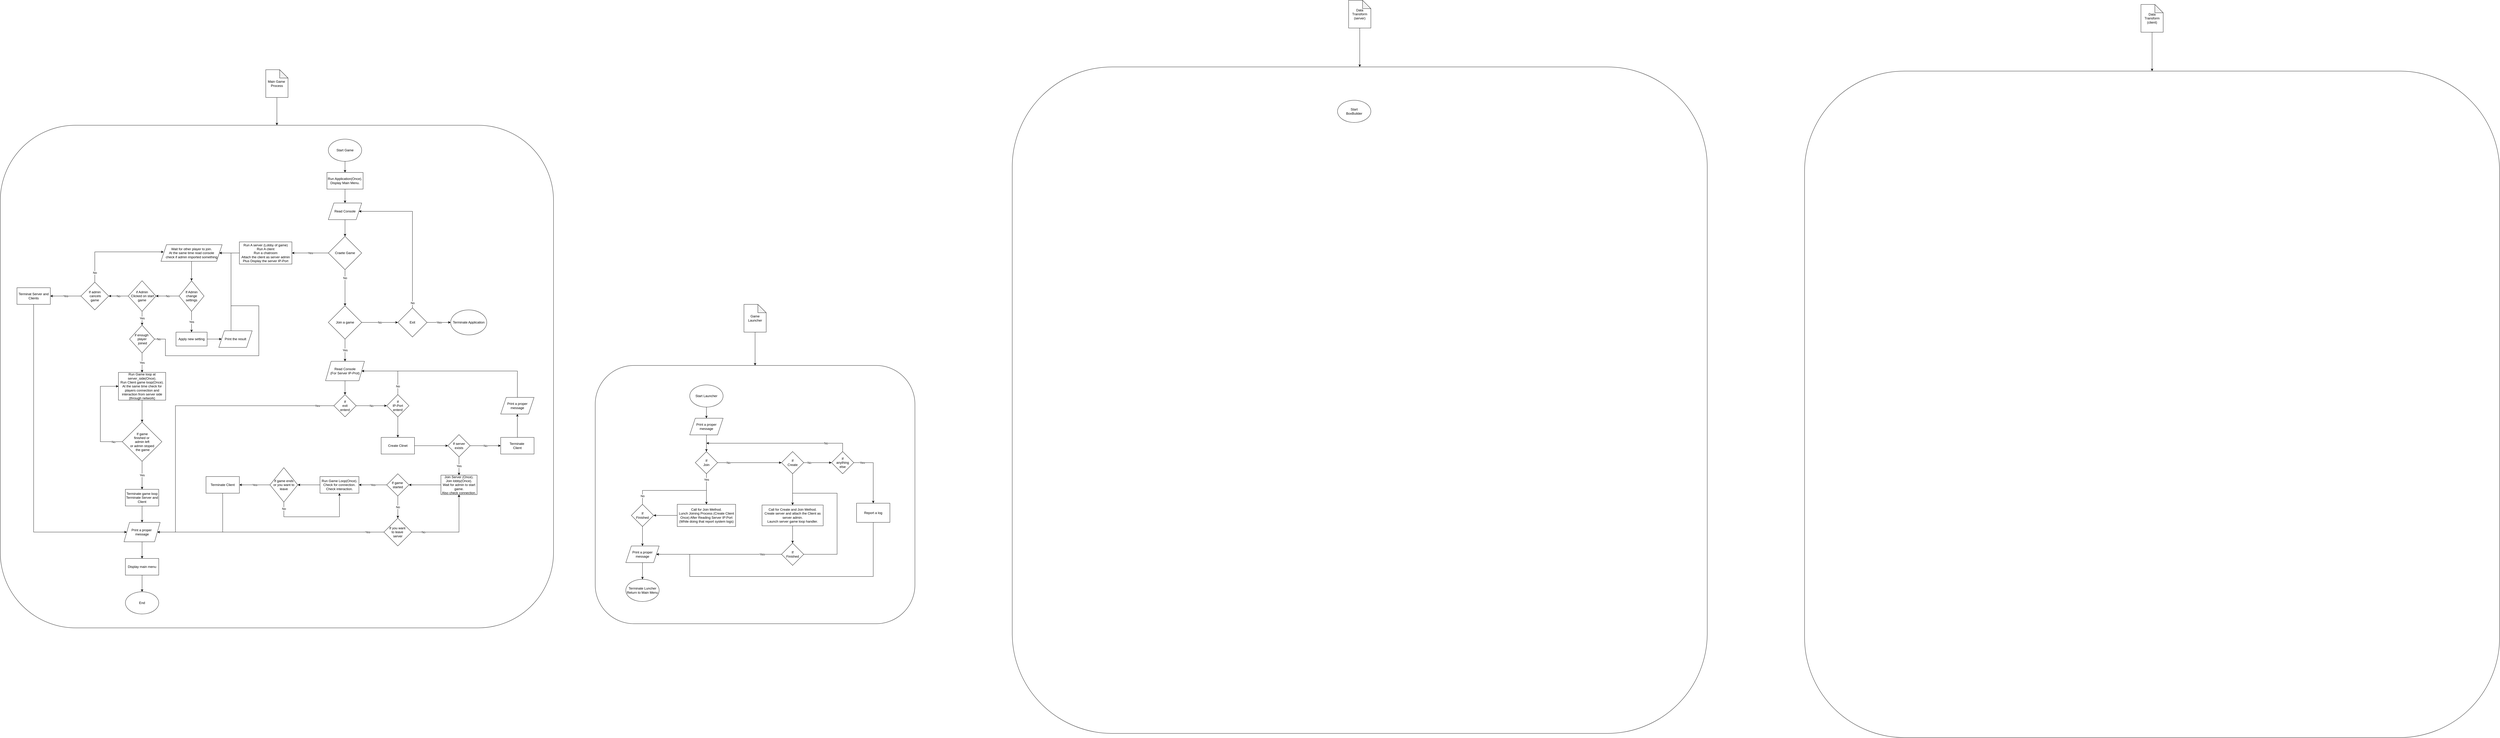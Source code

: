 <mxfile version="14.7.3" type="github">
  <diagram id="C5RBs43oDa-KdzZeNtuy" name="Page-1">
    <mxGraphModel dx="6722" dy="3590" grid="1" gridSize="10" guides="1" tooltips="1" connect="1" arrows="1" fold="1" page="1" pageScale="1" pageWidth="827" pageHeight="1169" math="0" shadow="0">
      <root>
        <mxCell id="WIyWlLk6GJQsqaUBKTNV-0" />
        <mxCell id="WIyWlLk6GJQsqaUBKTNV-1" parent="WIyWlLk6GJQsqaUBKTNV-0" />
        <mxCell id="3QWEvG2ZH5UHzj_kr6H8-0" value="" style="rounded=1;whiteSpace=wrap;html=1;fillColor=none;" vertex="1" parent="WIyWlLk6GJQsqaUBKTNV-1">
          <mxGeometry x="3440" y="390" width="2500" height="2400" as="geometry" />
        </mxCell>
        <mxCell id="3QWEvG2ZH5UHzj_kr6H8-31" value="" style="rounded=1;whiteSpace=wrap;html=1;fillColor=none;" vertex="1" parent="WIyWlLk6GJQsqaUBKTNV-1">
          <mxGeometry x="6290" y="405" width="2500" height="2400" as="geometry" />
        </mxCell>
        <mxCell id="vQLnTgw4HMzJEhymwdIN-0" value="" style="rounded=1;whiteSpace=wrap;html=1;fillColor=none;" parent="WIyWlLk6GJQsqaUBKTNV-1" vertex="1">
          <mxGeometry x="1940" y="1465" width="1150" height="930" as="geometry" />
        </mxCell>
        <mxCell id="vQLnTgw4HMzJEhymwdIN-2" value="" style="edgeStyle=orthogonalEdgeStyle;rounded=0;orthogonalLoop=1;jettySize=auto;html=1;" parent="WIyWlLk6GJQsqaUBKTNV-1" source="vQLnTgw4HMzJEhymwdIN-1" target="vQLnTgw4HMzJEhymwdIN-0" edge="1">
          <mxGeometry relative="1" as="geometry" />
        </mxCell>
        <mxCell id="vQLnTgw4HMzJEhymwdIN-1" value="Game Launcher" style="shape=note;whiteSpace=wrap;html=1;backgroundOutline=1;darkOpacity=0.05;" parent="WIyWlLk6GJQsqaUBKTNV-1" vertex="1">
          <mxGeometry x="2475" y="1245" width="80" height="100" as="geometry" />
        </mxCell>
        <mxCell id="R1UtStBijpKCtytlpwun-14" value="" style="rounded=1;whiteSpace=wrap;html=1;fillColor=none;" parent="WIyWlLk6GJQsqaUBKTNV-1" vertex="1">
          <mxGeometry x="-200" y="600" width="1990" height="1810" as="geometry" />
        </mxCell>
        <mxCell id="R1UtStBijpKCtytlpwun-15" value="" style="edgeStyle=orthogonalEdgeStyle;rounded=0;orthogonalLoop=1;jettySize=auto;html=1;" parent="WIyWlLk6GJQsqaUBKTNV-1" source="R1UtStBijpKCtytlpwun-1" target="R1UtStBijpKCtytlpwun-14" edge="1">
          <mxGeometry relative="1" as="geometry" />
        </mxCell>
        <mxCell id="R1UtStBijpKCtytlpwun-1" value="Main Game&amp;nbsp;&lt;br&gt;Process" style="shape=note;whiteSpace=wrap;html=1;backgroundOutline=1;darkOpacity=0.05;" parent="WIyWlLk6GJQsqaUBKTNV-1" vertex="1">
          <mxGeometry x="755" y="400" width="80" height="100" as="geometry" />
        </mxCell>
        <mxCell id="R1UtStBijpKCtytlpwun-4" value="" style="edgeStyle=orthogonalEdgeStyle;rounded=0;orthogonalLoop=1;jettySize=auto;html=1;" parent="WIyWlLk6GJQsqaUBKTNV-1" source="R1UtStBijpKCtytlpwun-2" target="R1UtStBijpKCtytlpwun-3" edge="1">
          <mxGeometry relative="1" as="geometry" />
        </mxCell>
        <mxCell id="R1UtStBijpKCtytlpwun-2" value="Start Game" style="ellipse;whiteSpace=wrap;html=1;" parent="WIyWlLk6GJQsqaUBKTNV-1" vertex="1">
          <mxGeometry x="980" y="650" width="120" height="80" as="geometry" />
        </mxCell>
        <mxCell id="R1UtStBijpKCtytlpwun-6" value="" style="edgeStyle=orthogonalEdgeStyle;rounded=0;orthogonalLoop=1;jettySize=auto;html=1;" parent="WIyWlLk6GJQsqaUBKTNV-1" source="R1UtStBijpKCtytlpwun-3" target="R1UtStBijpKCtytlpwun-5" edge="1">
          <mxGeometry relative="1" as="geometry" />
        </mxCell>
        <mxCell id="R1UtStBijpKCtytlpwun-3" value="Run Application(Once).&lt;br&gt;Display Main Menu." style="rounded=0;whiteSpace=wrap;html=1;" parent="WIyWlLk6GJQsqaUBKTNV-1" vertex="1">
          <mxGeometry x="975" y="770" width="130" height="60" as="geometry" />
        </mxCell>
        <mxCell id="R1UtStBijpKCtytlpwun-9" value="" style="edgeStyle=orthogonalEdgeStyle;rounded=0;orthogonalLoop=1;jettySize=auto;html=1;" parent="WIyWlLk6GJQsqaUBKTNV-1" source="R1UtStBijpKCtytlpwun-5" target="R1UtStBijpKCtytlpwun-8" edge="1">
          <mxGeometry relative="1" as="geometry" />
        </mxCell>
        <mxCell id="R1UtStBijpKCtytlpwun-5" value="Read Console" style="shape=parallelogram;perimeter=parallelogramPerimeter;whiteSpace=wrap;html=1;fixedSize=1;" parent="WIyWlLk6GJQsqaUBKTNV-1" vertex="1">
          <mxGeometry x="980" y="880" width="120" height="60" as="geometry" />
        </mxCell>
        <mxCell id="R1UtStBijpKCtytlpwun-11" value="Yes" style="edgeStyle=orthogonalEdgeStyle;rounded=0;orthogonalLoop=1;jettySize=auto;html=1;" parent="WIyWlLk6GJQsqaUBKTNV-1" source="R1UtStBijpKCtytlpwun-8" target="R1UtStBijpKCtytlpwun-18" edge="1">
          <mxGeometry relative="1" as="geometry">
            <mxPoint x="860" y="1060" as="targetPoint" />
          </mxGeometry>
        </mxCell>
        <mxCell id="R1UtStBijpKCtytlpwun-13" value="No" style="edgeStyle=orthogonalEdgeStyle;rounded=0;orthogonalLoop=1;jettySize=auto;html=1;" parent="WIyWlLk6GJQsqaUBKTNV-1" source="R1UtStBijpKCtytlpwun-8" target="R1UtStBijpKCtytlpwun-12" edge="1">
          <mxGeometry x="-0.538" relative="1" as="geometry">
            <mxPoint as="offset" />
          </mxGeometry>
        </mxCell>
        <mxCell id="R1UtStBijpKCtytlpwun-8" value="Craete Game" style="rhombus;whiteSpace=wrap;html=1;" parent="WIyWlLk6GJQsqaUBKTNV-1" vertex="1">
          <mxGeometry x="980" y="1000" width="120" height="120" as="geometry" />
        </mxCell>
        <mxCell id="R1UtStBijpKCtytlpwun-66" value="No" style="edgeStyle=orthogonalEdgeStyle;rounded=0;orthogonalLoop=1;jettySize=auto;html=1;entryX=0;entryY=0.5;entryDx=0;entryDy=0;" parent="WIyWlLk6GJQsqaUBKTNV-1" source="R1UtStBijpKCtytlpwun-12" target="R1UtStBijpKCtytlpwun-60" edge="1">
          <mxGeometry relative="1" as="geometry">
            <mxPoint x="1200" y="1310" as="targetPoint" />
          </mxGeometry>
        </mxCell>
        <mxCell id="R1UtStBijpKCtytlpwun-69" value="Yes" style="edgeStyle=orthogonalEdgeStyle;rounded=0;orthogonalLoop=1;jettySize=auto;html=1;" parent="WIyWlLk6GJQsqaUBKTNV-1" source="R1UtStBijpKCtytlpwun-12" target="R1UtStBijpKCtytlpwun-68" edge="1">
          <mxGeometry relative="1" as="geometry" />
        </mxCell>
        <mxCell id="R1UtStBijpKCtytlpwun-12" value="Join a game" style="rhombus;whiteSpace=wrap;html=1;" parent="WIyWlLk6GJQsqaUBKTNV-1" vertex="1">
          <mxGeometry x="980" y="1250" width="120" height="120" as="geometry" />
        </mxCell>
        <mxCell id="R1UtStBijpKCtytlpwun-21" value="" style="edgeStyle=orthogonalEdgeStyle;rounded=0;orthogonalLoop=1;jettySize=auto;html=1;" parent="WIyWlLk6GJQsqaUBKTNV-1" source="R1UtStBijpKCtytlpwun-18" target="R1UtStBijpKCtytlpwun-20" edge="1">
          <mxGeometry relative="1" as="geometry" />
        </mxCell>
        <mxCell id="R1UtStBijpKCtytlpwun-18" value="&lt;span&gt;Run A server (Lobby&amp;nbsp;of game)&lt;/span&gt;&lt;br&gt;&lt;span&gt;Run A client&lt;br&gt;&lt;/span&gt;Run a chatroom&lt;br&gt;&lt;span&gt;Attach the client as server admin&lt;br&gt;Plus Display the server IP-Port&lt;br&gt;&lt;/span&gt;" style="rounded=0;whiteSpace=wrap;html=1;fillColor=#ffffff;" parent="WIyWlLk6GJQsqaUBKTNV-1" vertex="1">
          <mxGeometry x="660" y="1020" width="189" height="80" as="geometry" />
        </mxCell>
        <mxCell id="R1UtStBijpKCtytlpwun-24" value="" style="edgeStyle=orthogonalEdgeStyle;rounded=0;orthogonalLoop=1;jettySize=auto;html=1;" parent="WIyWlLk6GJQsqaUBKTNV-1" source="R1UtStBijpKCtytlpwun-20" target="R1UtStBijpKCtytlpwun-22" edge="1">
          <mxGeometry relative="1" as="geometry" />
        </mxCell>
        <mxCell id="R1UtStBijpKCtytlpwun-20" value="Wait for other player to join.&lt;br&gt;At the same time read console &lt;br&gt;check if admin imported something" style="shape=parallelogram;perimeter=parallelogramPerimeter;whiteSpace=wrap;html=1;fixedSize=1;fillColor=#ffffff;" parent="WIyWlLk6GJQsqaUBKTNV-1" vertex="1">
          <mxGeometry x="378" y="1030" width="220" height="60" as="geometry" />
        </mxCell>
        <mxCell id="R1UtStBijpKCtytlpwun-26" value="No" style="edgeStyle=orthogonalEdgeStyle;rounded=0;orthogonalLoop=1;jettySize=auto;html=1;" parent="WIyWlLk6GJQsqaUBKTNV-1" source="R1UtStBijpKCtytlpwun-22" target="R1UtStBijpKCtytlpwun-25" edge="1">
          <mxGeometry relative="1" as="geometry" />
        </mxCell>
        <mxCell id="R1UtStBijpKCtytlpwun-35" value="Yes" style="edgeStyle=orthogonalEdgeStyle;rounded=0;orthogonalLoop=1;jettySize=auto;html=1;" parent="WIyWlLk6GJQsqaUBKTNV-1" source="R1UtStBijpKCtytlpwun-22" target="R1UtStBijpKCtytlpwun-30" edge="1">
          <mxGeometry relative="1" as="geometry" />
        </mxCell>
        <mxCell id="R1UtStBijpKCtytlpwun-22" value="If Admin &lt;br&gt;change &lt;br&gt;settings" style="rhombus;whiteSpace=wrap;html=1;fillColor=#ffffff;" parent="WIyWlLk6GJQsqaUBKTNV-1" vertex="1">
          <mxGeometry x="443" y="1160" width="90" height="110" as="geometry" />
        </mxCell>
        <mxCell id="R1UtStBijpKCtytlpwun-28" value="Yes" style="edgeStyle=orthogonalEdgeStyle;rounded=0;orthogonalLoop=1;jettySize=auto;html=1;" parent="WIyWlLk6GJQsqaUBKTNV-1" source="R1UtStBijpKCtytlpwun-25" target="R1UtStBijpKCtytlpwun-27" edge="1">
          <mxGeometry relative="1" as="geometry" />
        </mxCell>
        <mxCell id="R1UtStBijpKCtytlpwun-38" value="No" style="edgeStyle=orthogonalEdgeStyle;rounded=0;orthogonalLoop=1;jettySize=auto;html=1;" parent="WIyWlLk6GJQsqaUBKTNV-1" source="R1UtStBijpKCtytlpwun-25" target="R1UtStBijpKCtytlpwun-29" edge="1">
          <mxGeometry relative="1" as="geometry" />
        </mxCell>
        <mxCell id="R1UtStBijpKCtytlpwun-25" value="if Admin&lt;br&gt;&amp;nbsp;Clicked on start game" style="rhombus;whiteSpace=wrap;html=1;fillColor=#ffffff;" parent="WIyWlLk6GJQsqaUBKTNV-1" vertex="1">
          <mxGeometry x="260" y="1160" width="100" height="110" as="geometry" />
        </mxCell>
        <mxCell id="R1UtStBijpKCtytlpwun-40" value="Yes" style="edgeStyle=orthogonalEdgeStyle;rounded=0;orthogonalLoop=1;jettySize=auto;html=1;" parent="WIyWlLk6GJQsqaUBKTNV-1" source="R1UtStBijpKCtytlpwun-27" target="R1UtStBijpKCtytlpwun-39" edge="1">
          <mxGeometry relative="1" as="geometry" />
        </mxCell>
        <mxCell id="R1UtStBijpKCtytlpwun-130" value="No" style="edgeStyle=orthogonalEdgeStyle;rounded=0;orthogonalLoop=1;jettySize=auto;html=1;entryX=1;entryY=0.5;entryDx=0;entryDy=0;" parent="WIyWlLk6GJQsqaUBKTNV-1" source="R1UtStBijpKCtytlpwun-27" target="R1UtStBijpKCtytlpwun-20" edge="1">
          <mxGeometry x="-0.968" relative="1" as="geometry">
            <mxPoint x="570" y="1060" as="targetPoint" />
            <Array as="points">
              <mxPoint x="394" y="1370" />
              <mxPoint x="394" y="1430" />
              <mxPoint x="730" y="1430" />
              <mxPoint x="730" y="1250" />
              <mxPoint x="630" y="1250" />
              <mxPoint x="630" y="1060" />
            </Array>
            <mxPoint as="offset" />
          </mxGeometry>
        </mxCell>
        <mxCell id="R1UtStBijpKCtytlpwun-27" value="if enough&amp;nbsp;&lt;br&gt;player&lt;br&gt;&amp;nbsp;joined" style="rhombus;whiteSpace=wrap;html=1;fillColor=#ffffff;" parent="WIyWlLk6GJQsqaUBKTNV-1" vertex="1">
          <mxGeometry x="265" y="1320" width="90" height="100" as="geometry" />
        </mxCell>
        <mxCell id="R1UtStBijpKCtytlpwun-53" value="No" style="edgeStyle=orthogonalEdgeStyle;rounded=0;orthogonalLoop=1;jettySize=auto;html=1;entryX=0.043;entryY=0.437;entryDx=0;entryDy=0;entryPerimeter=0;" parent="WIyWlLk6GJQsqaUBKTNV-1" source="R1UtStBijpKCtytlpwun-29" target="R1UtStBijpKCtytlpwun-20" edge="1">
          <mxGeometry x="-0.81" relative="1" as="geometry">
            <mxPoint x="140.0" y="1065" as="targetPoint" />
            <Array as="points">
              <mxPoint x="140" y="1056" />
              <mxPoint x="370" y="1056" />
            </Array>
            <mxPoint as="offset" />
          </mxGeometry>
        </mxCell>
        <mxCell id="R1UtStBijpKCtytlpwun-55" value="Yes" style="edgeStyle=orthogonalEdgeStyle;rounded=0;orthogonalLoop=1;jettySize=auto;html=1;" parent="WIyWlLk6GJQsqaUBKTNV-1" source="R1UtStBijpKCtytlpwun-29" target="R1UtStBijpKCtytlpwun-54" edge="1">
          <mxGeometry relative="1" as="geometry" />
        </mxCell>
        <mxCell id="R1UtStBijpKCtytlpwun-29" value="If admin&lt;br&gt;&amp;nbsp;cancels&lt;br&gt;game" style="rhombus;whiteSpace=wrap;html=1;fillColor=#ffffff;" parent="WIyWlLk6GJQsqaUBKTNV-1" vertex="1">
          <mxGeometry x="90" y="1165" width="100" height="100" as="geometry" />
        </mxCell>
        <mxCell id="R1UtStBijpKCtytlpwun-32" value="" style="edgeStyle=orthogonalEdgeStyle;rounded=0;orthogonalLoop=1;jettySize=auto;html=1;" parent="WIyWlLk6GJQsqaUBKTNV-1" source="R1UtStBijpKCtytlpwun-30" target="R1UtStBijpKCtytlpwun-31" edge="1">
          <mxGeometry relative="1" as="geometry" />
        </mxCell>
        <mxCell id="R1UtStBijpKCtytlpwun-30" value="Apply new setting" style="rounded=0;whiteSpace=wrap;html=1;fillColor=#ffffff;" parent="WIyWlLk6GJQsqaUBKTNV-1" vertex="1">
          <mxGeometry x="432" y="1345" width="112" height="50" as="geometry" />
        </mxCell>
        <mxCell id="R1UtStBijpKCtytlpwun-34" value="" style="edgeStyle=orthogonalEdgeStyle;rounded=0;orthogonalLoop=1;jettySize=auto;html=1;entryX=1;entryY=0.5;entryDx=0;entryDy=0;" parent="WIyWlLk6GJQsqaUBKTNV-1" source="R1UtStBijpKCtytlpwun-31" target="R1UtStBijpKCtytlpwun-20" edge="1">
          <mxGeometry relative="1" as="geometry">
            <mxPoint x="620" y="1060" as="targetPoint" />
            <Array as="points">
              <mxPoint x="630" y="1060" />
            </Array>
          </mxGeometry>
        </mxCell>
        <mxCell id="R1UtStBijpKCtytlpwun-31" value="Print the result" style="shape=parallelogram;perimeter=parallelogramPerimeter;whiteSpace=wrap;html=1;fixedSize=1;fillColor=#ffffff;" parent="WIyWlLk6GJQsqaUBKTNV-1" vertex="1">
          <mxGeometry x="586" y="1340" width="120" height="60" as="geometry" />
        </mxCell>
        <mxCell id="R1UtStBijpKCtytlpwun-42" value="" style="edgeStyle=orthogonalEdgeStyle;rounded=0;orthogonalLoop=1;jettySize=auto;html=1;" parent="WIyWlLk6GJQsqaUBKTNV-1" source="R1UtStBijpKCtytlpwun-39" target="R1UtStBijpKCtytlpwun-41" edge="1">
          <mxGeometry relative="1" as="geometry" />
        </mxCell>
        <mxCell id="R1UtStBijpKCtytlpwun-39" value="Run Game loop at server_side(Once).&lt;br&gt;Run Client game loop(Once).&lt;br&gt;At the same time check for players connection and interaction from server side (through network)" style="rounded=0;whiteSpace=wrap;html=1;fillColor=#ffffff;" parent="WIyWlLk6GJQsqaUBKTNV-1" vertex="1">
          <mxGeometry x="225" y="1490" width="170" height="100" as="geometry" />
        </mxCell>
        <mxCell id="R1UtStBijpKCtytlpwun-44" value="No" style="edgeStyle=orthogonalEdgeStyle;rounded=0;orthogonalLoop=1;jettySize=auto;html=1;entryX=0;entryY=0.5;entryDx=0;entryDy=0;" parent="WIyWlLk6GJQsqaUBKTNV-1" source="R1UtStBijpKCtytlpwun-41" target="R1UtStBijpKCtytlpwun-39" edge="1">
          <mxGeometry x="-0.816" relative="1" as="geometry">
            <mxPoint x="130" y="1565" as="targetPoint" />
            <Array as="points">
              <mxPoint x="160" y="1739" />
              <mxPoint x="160" y="1540" />
            </Array>
            <mxPoint as="offset" />
          </mxGeometry>
        </mxCell>
        <mxCell id="R1UtStBijpKCtytlpwun-46" value="Yes" style="edgeStyle=orthogonalEdgeStyle;rounded=0;orthogonalLoop=1;jettySize=auto;html=1;" parent="WIyWlLk6GJQsqaUBKTNV-1" source="R1UtStBijpKCtytlpwun-41" target="R1UtStBijpKCtytlpwun-45" edge="1">
          <mxGeometry relative="1" as="geometry" />
        </mxCell>
        <mxCell id="R1UtStBijpKCtytlpwun-41" value="If game &lt;br&gt;finished or&amp;nbsp;&lt;br&gt;admin left &lt;br&gt;or admin stoped&lt;br&gt;&amp;nbsp;the game" style="rhombus;whiteSpace=wrap;html=1;fillColor=#ffffff;" parent="WIyWlLk6GJQsqaUBKTNV-1" vertex="1">
          <mxGeometry x="238.75" y="1669" width="142.5" height="141" as="geometry" />
        </mxCell>
        <mxCell id="R1UtStBijpKCtytlpwun-119" value="" style="edgeStyle=orthogonalEdgeStyle;rounded=0;orthogonalLoop=1;jettySize=auto;html=1;" parent="WIyWlLk6GJQsqaUBKTNV-1" source="R1UtStBijpKCtytlpwun-45" target="R1UtStBijpKCtytlpwun-112" edge="1">
          <mxGeometry relative="1" as="geometry" />
        </mxCell>
        <mxCell id="R1UtStBijpKCtytlpwun-45" value="Terminate game loop&lt;br&gt;Terminate Server and Client" style="rounded=0;whiteSpace=wrap;html=1;fillColor=#ffffff;" parent="WIyWlLk6GJQsqaUBKTNV-1" vertex="1">
          <mxGeometry x="250" y="1911" width="120" height="60" as="geometry" />
        </mxCell>
        <mxCell id="R1UtStBijpKCtytlpwun-50" value="End" style="ellipse;whiteSpace=wrap;html=1;fillColor=#ffffff;" parent="WIyWlLk6GJQsqaUBKTNV-1" vertex="1">
          <mxGeometry x="250" y="2280" width="120" height="80" as="geometry" />
        </mxCell>
        <mxCell id="R1UtStBijpKCtytlpwun-117" value="" style="edgeStyle=orthogonalEdgeStyle;rounded=0;orthogonalLoop=1;jettySize=auto;html=1;entryX=0;entryY=0.5;entryDx=0;entryDy=0;" parent="WIyWlLk6GJQsqaUBKTNV-1" source="R1UtStBijpKCtytlpwun-54" target="R1UtStBijpKCtytlpwun-112" edge="1">
          <mxGeometry relative="1" as="geometry">
            <mxPoint x="-80" y="1320" as="targetPoint" />
            <Array as="points">
              <mxPoint x="-80" y="2065" />
            </Array>
          </mxGeometry>
        </mxCell>
        <mxCell id="R1UtStBijpKCtytlpwun-54" value="Terminat Server and Clients" style="rounded=0;whiteSpace=wrap;html=1;fillColor=#ffffff;" parent="WIyWlLk6GJQsqaUBKTNV-1" vertex="1">
          <mxGeometry x="-140" y="1185" width="120" height="60" as="geometry" />
        </mxCell>
        <mxCell id="R1UtStBijpKCtytlpwun-62" value="Yes" style="edgeStyle=orthogonalEdgeStyle;rounded=0;orthogonalLoop=1;jettySize=auto;html=1;" parent="WIyWlLk6GJQsqaUBKTNV-1" source="R1UtStBijpKCtytlpwun-60" target="R1UtStBijpKCtytlpwun-61" edge="1">
          <mxGeometry relative="1" as="geometry" />
        </mxCell>
        <mxCell id="R1UtStBijpKCtytlpwun-64" value="No" style="edgeStyle=orthogonalEdgeStyle;rounded=0;orthogonalLoop=1;jettySize=auto;html=1;entryX=1;entryY=0.5;entryDx=0;entryDy=0;" parent="WIyWlLk6GJQsqaUBKTNV-1" source="R1UtStBijpKCtytlpwun-60" target="R1UtStBijpKCtytlpwun-5" edge="1">
          <mxGeometry x="-0.935" relative="1" as="geometry">
            <mxPoint x="1210.059" y="930" as="targetPoint" />
            <Array as="points">
              <mxPoint x="1282" y="910" />
            </Array>
            <mxPoint as="offset" />
          </mxGeometry>
        </mxCell>
        <mxCell id="R1UtStBijpKCtytlpwun-60" value="Exit" style="rhombus;whiteSpace=wrap;html=1;fillColor=#ffffff;" parent="WIyWlLk6GJQsqaUBKTNV-1" vertex="1">
          <mxGeometry x="1230" y="1257.5" width="105" height="105" as="geometry" />
        </mxCell>
        <mxCell id="R1UtStBijpKCtytlpwun-61" value="Terminate Application" style="ellipse;whiteSpace=wrap;html=1;fillColor=#ffffff;" parent="WIyWlLk6GJQsqaUBKTNV-1" vertex="1">
          <mxGeometry x="1420" y="1265" width="130" height="90" as="geometry" />
        </mxCell>
        <mxCell id="R1UtStBijpKCtytlpwun-79" value="" style="edgeStyle=orthogonalEdgeStyle;rounded=0;orthogonalLoop=1;jettySize=auto;html=1;" parent="WIyWlLk6GJQsqaUBKTNV-1" source="R1UtStBijpKCtytlpwun-68" target="R1UtStBijpKCtytlpwun-78" edge="1">
          <mxGeometry relative="1" as="geometry" />
        </mxCell>
        <mxCell id="R1UtStBijpKCtytlpwun-68" value="Read Console&lt;br&gt;(For Server IP-Prot)" style="shape=parallelogram;perimeter=parallelogramPerimeter;whiteSpace=wrap;html=1;fixedSize=1;fillColor=#ffffff;" parent="WIyWlLk6GJQsqaUBKTNV-1" vertex="1">
          <mxGeometry x="970" y="1450" width="140" height="70" as="geometry" />
        </mxCell>
        <mxCell id="R1UtStBijpKCtytlpwun-75" value="" style="edgeStyle=orthogonalEdgeStyle;rounded=0;orthogonalLoop=1;jettySize=auto;html=1;entryX=0;entryY=0.5;entryDx=0;entryDy=0;" parent="WIyWlLk6GJQsqaUBKTNV-1" source="R1UtStBijpKCtytlpwun-71" target="R1UtStBijpKCtytlpwun-73" edge="1">
          <mxGeometry relative="1" as="geometry">
            <mxPoint x="1200" y="1610" as="targetPoint" />
          </mxGeometry>
        </mxCell>
        <mxCell id="R1UtStBijpKCtytlpwun-71" value="Create Clinet" style="rounded=0;whiteSpace=wrap;html=1;fillColor=#ffffff;" parent="WIyWlLk6GJQsqaUBKTNV-1" vertex="1">
          <mxGeometry x="1170" y="1724" width="120" height="60" as="geometry" />
        </mxCell>
        <mxCell id="R1UtStBijpKCtytlpwun-77" value="No" style="edgeStyle=orthogonalEdgeStyle;rounded=0;orthogonalLoop=1;jettySize=auto;html=1;" parent="WIyWlLk6GJQsqaUBKTNV-1" source="R1UtStBijpKCtytlpwun-73" target="R1UtStBijpKCtytlpwun-87" edge="1">
          <mxGeometry relative="1" as="geometry" />
        </mxCell>
        <mxCell id="R1UtStBijpKCtytlpwun-93" value="Yes" style="edgeStyle=orthogonalEdgeStyle;rounded=0;orthogonalLoop=1;jettySize=auto;html=1;" parent="WIyWlLk6GJQsqaUBKTNV-1" source="R1UtStBijpKCtytlpwun-73" target="R1UtStBijpKCtytlpwun-92" edge="1">
          <mxGeometry relative="1" as="geometry" />
        </mxCell>
        <mxCell id="R1UtStBijpKCtytlpwun-73" value="If server&lt;br&gt;exists" style="rhombus;whiteSpace=wrap;html=1;fillColor=#ffffff;" parent="WIyWlLk6GJQsqaUBKTNV-1" vertex="1">
          <mxGeometry x="1410" y="1714" width="80" height="80" as="geometry" />
        </mxCell>
        <mxCell id="R1UtStBijpKCtytlpwun-91" value="" style="edgeStyle=orthogonalEdgeStyle;rounded=0;orthogonalLoop=1;jettySize=auto;html=1;entryX=1;entryY=0.5;entryDx=0;entryDy=0;" parent="WIyWlLk6GJQsqaUBKTNV-1" source="R1UtStBijpKCtytlpwun-76" target="R1UtStBijpKCtytlpwun-68" edge="1">
          <mxGeometry relative="1" as="geometry">
            <mxPoint x="1360" y="1500" as="targetPoint" />
            <Array as="points">
              <mxPoint x="1660" y="1485" />
            </Array>
          </mxGeometry>
        </mxCell>
        <mxCell id="R1UtStBijpKCtytlpwun-76" value="Print a proper&lt;br&gt;message" style="shape=parallelogram;perimeter=parallelogramPerimeter;whiteSpace=wrap;html=1;fixedSize=1;fillColor=#ffffff;" parent="WIyWlLk6GJQsqaUBKTNV-1" vertex="1">
          <mxGeometry x="1600" y="1580" width="120" height="60" as="geometry" />
        </mxCell>
        <mxCell id="R1UtStBijpKCtytlpwun-83" value="No" style="edgeStyle=orthogonalEdgeStyle;rounded=0;orthogonalLoop=1;jettySize=auto;html=1;" parent="WIyWlLk6GJQsqaUBKTNV-1" source="R1UtStBijpKCtytlpwun-78" target="R1UtStBijpKCtytlpwun-82" edge="1">
          <mxGeometry relative="1" as="geometry" />
        </mxCell>
        <mxCell id="R1UtStBijpKCtytlpwun-133" value="Yes" style="edgeStyle=orthogonalEdgeStyle;rounded=0;orthogonalLoop=1;jettySize=auto;html=1;entryX=1;entryY=0.5;entryDx=0;entryDy=0;" parent="WIyWlLk6GJQsqaUBKTNV-1" source="R1UtStBijpKCtytlpwun-78" target="R1UtStBijpKCtytlpwun-112" edge="1">
          <mxGeometry x="-0.89" relative="1" as="geometry">
            <mxPoint x="472" y="1911" as="targetPoint" />
            <Array as="points">
              <mxPoint x="430" y="1610" />
              <mxPoint x="430" y="2065" />
            </Array>
            <mxPoint as="offset" />
          </mxGeometry>
        </mxCell>
        <mxCell id="R1UtStBijpKCtytlpwun-78" value="If&lt;br&gt;exit&lt;br&gt;enterd" style="rhombus;whiteSpace=wrap;html=1;fillColor=#ffffff;" parent="WIyWlLk6GJQsqaUBKTNV-1" vertex="1">
          <mxGeometry x="1000" y="1570" width="80" height="80" as="geometry" />
        </mxCell>
        <mxCell id="R1UtStBijpKCtytlpwun-85" value="No" style="edgeStyle=orthogonalEdgeStyle;rounded=0;orthogonalLoop=1;jettySize=auto;html=1;entryX=1;entryY=0.5;entryDx=0;entryDy=0;" parent="WIyWlLk6GJQsqaUBKTNV-1" source="R1UtStBijpKCtytlpwun-82" target="R1UtStBijpKCtytlpwun-68" edge="1">
          <mxGeometry x="-0.721" relative="1" as="geometry">
            <mxPoint x="1230" y="1480" as="targetPoint" />
            <Array as="points">
              <mxPoint x="1230" y="1485" />
            </Array>
            <mxPoint as="offset" />
          </mxGeometry>
        </mxCell>
        <mxCell id="R1UtStBijpKCtytlpwun-86" value="" style="edgeStyle=orthogonalEdgeStyle;rounded=0;orthogonalLoop=1;jettySize=auto;html=1;" parent="WIyWlLk6GJQsqaUBKTNV-1" source="R1UtStBijpKCtytlpwun-82" target="R1UtStBijpKCtytlpwun-71" edge="1">
          <mxGeometry relative="1" as="geometry" />
        </mxCell>
        <mxCell id="R1UtStBijpKCtytlpwun-82" value="If&lt;br&gt;IP-Port&lt;br&gt;enterd" style="rhombus;whiteSpace=wrap;html=1;fillColor=#ffffff;" parent="WIyWlLk6GJQsqaUBKTNV-1" vertex="1">
          <mxGeometry x="1190" y="1570" width="80" height="80" as="geometry" />
        </mxCell>
        <mxCell id="R1UtStBijpKCtytlpwun-89" value="" style="edgeStyle=orthogonalEdgeStyle;rounded=0;orthogonalLoop=1;jettySize=auto;html=1;" parent="WIyWlLk6GJQsqaUBKTNV-1" source="R1UtStBijpKCtytlpwun-87" target="R1UtStBijpKCtytlpwun-76" edge="1">
          <mxGeometry relative="1" as="geometry" />
        </mxCell>
        <mxCell id="R1UtStBijpKCtytlpwun-87" value="Terminate&amp;nbsp;&lt;br&gt;Client" style="rounded=0;whiteSpace=wrap;html=1;fillColor=#ffffff;" parent="WIyWlLk6GJQsqaUBKTNV-1" vertex="1">
          <mxGeometry x="1600" y="1724" width="120" height="60" as="geometry" />
        </mxCell>
        <mxCell id="R1UtStBijpKCtytlpwun-96" value="" style="edgeStyle=orthogonalEdgeStyle;rounded=0;orthogonalLoop=1;jettySize=auto;html=1;" parent="WIyWlLk6GJQsqaUBKTNV-1" source="R1UtStBijpKCtytlpwun-92" target="R1UtStBijpKCtytlpwun-95" edge="1">
          <mxGeometry relative="1" as="geometry" />
        </mxCell>
        <mxCell id="R1UtStBijpKCtytlpwun-92" value="Join Server (Once).&lt;br&gt;Join lobby(Once).&lt;br&gt;Wait for admin to start game.&lt;br&gt;Also check connection." style="rounded=0;whiteSpace=wrap;html=1;fillColor=#ffffff;" parent="WIyWlLk6GJQsqaUBKTNV-1" vertex="1">
          <mxGeometry x="1385" y="1860" width="130" height="70" as="geometry" />
        </mxCell>
        <mxCell id="R1UtStBijpKCtytlpwun-109" value="" style="edgeStyle=orthogonalEdgeStyle;rounded=0;orthogonalLoop=1;jettySize=auto;html=1;" parent="WIyWlLk6GJQsqaUBKTNV-1" source="R1UtStBijpKCtytlpwun-94" target="R1UtStBijpKCtytlpwun-108" edge="1">
          <mxGeometry relative="1" as="geometry" />
        </mxCell>
        <mxCell id="R1UtStBijpKCtytlpwun-94" value="Run Game Loop(Once).&lt;br&gt;Check for connection.&lt;br&gt;Check interaction." style="rounded=0;whiteSpace=wrap;html=1;fillColor=#ffffff;" parent="WIyWlLk6GJQsqaUBKTNV-1" vertex="1">
          <mxGeometry x="950" y="1865" width="140" height="60" as="geometry" />
        </mxCell>
        <mxCell id="R1UtStBijpKCtytlpwun-97" value="Yes" style="edgeStyle=orthogonalEdgeStyle;rounded=0;orthogonalLoop=1;jettySize=auto;html=1;" parent="WIyWlLk6GJQsqaUBKTNV-1" source="R1UtStBijpKCtytlpwun-95" target="R1UtStBijpKCtytlpwun-94" edge="1">
          <mxGeometry relative="1" as="geometry" />
        </mxCell>
        <mxCell id="R1UtStBijpKCtytlpwun-101" value="No" style="edgeStyle=orthogonalEdgeStyle;rounded=0;orthogonalLoop=1;jettySize=auto;html=1;" parent="WIyWlLk6GJQsqaUBKTNV-1" source="R1UtStBijpKCtytlpwun-95" target="R1UtStBijpKCtytlpwun-98" edge="1">
          <mxGeometry relative="1" as="geometry" />
        </mxCell>
        <mxCell id="R1UtStBijpKCtytlpwun-95" value="If game&amp;nbsp;&lt;br&gt;started" style="rhombus;whiteSpace=wrap;html=1;fillColor=#ffffff;" parent="WIyWlLk6GJQsqaUBKTNV-1" vertex="1">
          <mxGeometry x="1190" y="1855" width="80" height="80" as="geometry" />
        </mxCell>
        <mxCell id="R1UtStBijpKCtytlpwun-105" value="No" style="edgeStyle=orthogonalEdgeStyle;rounded=0;orthogonalLoop=1;jettySize=auto;html=1;entryX=0.5;entryY=1;entryDx=0;entryDy=0;" parent="WIyWlLk6GJQsqaUBKTNV-1" source="R1UtStBijpKCtytlpwun-98" target="R1UtStBijpKCtytlpwun-92" edge="1">
          <mxGeometry x="-0.724" relative="1" as="geometry">
            <mxPoint x="1370" y="2050" as="targetPoint" />
            <mxPoint as="offset" />
          </mxGeometry>
        </mxCell>
        <mxCell id="R1UtStBijpKCtytlpwun-127" value="Yes" style="edgeStyle=orthogonalEdgeStyle;rounded=0;orthogonalLoop=1;jettySize=auto;html=1;entryX=1;entryY=0.5;entryDx=0;entryDy=0;" parent="WIyWlLk6GJQsqaUBKTNV-1" source="R1UtStBijpKCtytlpwun-98" target="R1UtStBijpKCtytlpwun-112" edge="1">
          <mxGeometry x="-0.854" relative="1" as="geometry">
            <mxPoint x="1090" y="2080" as="targetPoint" />
            <mxPoint as="offset" />
          </mxGeometry>
        </mxCell>
        <mxCell id="R1UtStBijpKCtytlpwun-98" value="If you want&amp;nbsp;&lt;br&gt;to leave&amp;nbsp;&lt;br&gt;server" style="rhombus;whiteSpace=wrap;html=1;fillColor=#ffffff;" parent="WIyWlLk6GJQsqaUBKTNV-1" vertex="1">
          <mxGeometry x="1180" y="2015" width="100" height="100" as="geometry" />
        </mxCell>
        <mxCell id="R1UtStBijpKCtytlpwun-111" value="Yes" style="edgeStyle=orthogonalEdgeStyle;rounded=0;orthogonalLoop=1;jettySize=auto;html=1;" parent="WIyWlLk6GJQsqaUBKTNV-1" source="R1UtStBijpKCtytlpwun-108" target="R1UtStBijpKCtytlpwun-110" edge="1">
          <mxGeometry relative="1" as="geometry" />
        </mxCell>
        <mxCell id="R1UtStBijpKCtytlpwun-125" value="No" style="edgeStyle=orthogonalEdgeStyle;rounded=0;orthogonalLoop=1;jettySize=auto;html=1;" parent="WIyWlLk6GJQsqaUBKTNV-1" source="R1UtStBijpKCtytlpwun-108" target="R1UtStBijpKCtytlpwun-94" edge="1">
          <mxGeometry x="-0.862" relative="1" as="geometry">
            <mxPoint x="820" y="2069" as="targetPoint" />
            <Array as="points">
              <mxPoint x="820" y="2010" />
              <mxPoint x="1020" y="2010" />
            </Array>
            <mxPoint as="offset" />
          </mxGeometry>
        </mxCell>
        <mxCell id="R1UtStBijpKCtytlpwun-108" value="If game ends&lt;br&gt;or you want to leave" style="rhombus;whiteSpace=wrap;html=1;fillColor=#ffffff;" parent="WIyWlLk6GJQsqaUBKTNV-1" vertex="1">
          <mxGeometry x="770" y="1833" width="100" height="124" as="geometry" />
        </mxCell>
        <mxCell id="R1UtStBijpKCtytlpwun-123" value="" style="edgeStyle=orthogonalEdgeStyle;rounded=0;orthogonalLoop=1;jettySize=auto;html=1;entryX=1;entryY=0.5;entryDx=0;entryDy=0;" parent="WIyWlLk6GJQsqaUBKTNV-1" source="R1UtStBijpKCtytlpwun-110" target="R1UtStBijpKCtytlpwun-112" edge="1">
          <mxGeometry relative="1" as="geometry">
            <mxPoint x="600" y="2005" as="targetPoint" />
            <Array as="points">
              <mxPoint x="600" y="2065" />
            </Array>
          </mxGeometry>
        </mxCell>
        <mxCell id="R1UtStBijpKCtytlpwun-110" value="Terminate Client" style="rounded=0;whiteSpace=wrap;html=1;fillColor=#ffffff;" parent="WIyWlLk6GJQsqaUBKTNV-1" vertex="1">
          <mxGeometry x="540" y="1865" width="120" height="60" as="geometry" />
        </mxCell>
        <mxCell id="R1UtStBijpKCtytlpwun-120" value="" style="edgeStyle=orthogonalEdgeStyle;rounded=0;orthogonalLoop=1;jettySize=auto;html=1;" parent="WIyWlLk6GJQsqaUBKTNV-1" source="R1UtStBijpKCtytlpwun-112" target="R1UtStBijpKCtytlpwun-118" edge="1">
          <mxGeometry relative="1" as="geometry" />
        </mxCell>
        <mxCell id="R1UtStBijpKCtytlpwun-112" value="Print a proper&amp;nbsp;&lt;br&gt;message" style="shape=parallelogram;perimeter=parallelogramPerimeter;whiteSpace=wrap;html=1;fixedSize=1;fillColor=#ffffff;" parent="WIyWlLk6GJQsqaUBKTNV-1" vertex="1">
          <mxGeometry x="245" y="2030" width="130" height="70" as="geometry" />
        </mxCell>
        <mxCell id="R1UtStBijpKCtytlpwun-121" value="" style="edgeStyle=orthogonalEdgeStyle;rounded=0;orthogonalLoop=1;jettySize=auto;html=1;" parent="WIyWlLk6GJQsqaUBKTNV-1" source="R1UtStBijpKCtytlpwun-118" target="R1UtStBijpKCtytlpwun-50" edge="1">
          <mxGeometry relative="1" as="geometry" />
        </mxCell>
        <mxCell id="R1UtStBijpKCtytlpwun-118" value="&lt;span&gt;Display main menu&lt;/span&gt;" style="rounded=0;whiteSpace=wrap;html=1;fillColor=#ffffff;" parent="WIyWlLk6GJQsqaUBKTNV-1" vertex="1">
          <mxGeometry x="250" y="2160" width="120" height="60" as="geometry" />
        </mxCell>
        <mxCell id="vQLnTgw4HMzJEhymwdIN-20" value="" style="edgeStyle=orthogonalEdgeStyle;rounded=0;orthogonalLoop=1;jettySize=auto;html=1;" parent="WIyWlLk6GJQsqaUBKTNV-1" source="vQLnTgw4HMzJEhymwdIN-3" target="vQLnTgw4HMzJEhymwdIN-18" edge="1">
          <mxGeometry relative="1" as="geometry" />
        </mxCell>
        <mxCell id="vQLnTgw4HMzJEhymwdIN-3" value="Start Launcher" style="ellipse;whiteSpace=wrap;html=1;" parent="WIyWlLk6GJQsqaUBKTNV-1" vertex="1">
          <mxGeometry x="2280" y="1535" width="120" height="80" as="geometry" />
        </mxCell>
        <mxCell id="vQLnTgw4HMzJEhymwdIN-31" value="" style="edgeStyle=orthogonalEdgeStyle;rounded=0;orthogonalLoop=1;jettySize=auto;html=1;" parent="WIyWlLk6GJQsqaUBKTNV-1" source="vQLnTgw4HMzJEhymwdIN-4" target="vQLnTgw4HMzJEhymwdIN-30" edge="1">
          <mxGeometry relative="1" as="geometry" />
        </mxCell>
        <mxCell id="vQLnTgw4HMzJEhymwdIN-4" value="Print a proper&lt;br&gt;message" style="shape=parallelogram;perimeter=parallelogramPerimeter;whiteSpace=wrap;html=1;fixedSize=1;" parent="WIyWlLk6GJQsqaUBKTNV-1" vertex="1">
          <mxGeometry x="2050" y="2115" width="120" height="60" as="geometry" />
        </mxCell>
        <mxCell id="vQLnTgw4HMzJEhymwdIN-9" value="No" style="edgeStyle=orthogonalEdgeStyle;rounded=0;orthogonalLoop=1;jettySize=auto;html=1;" parent="WIyWlLk6GJQsqaUBKTNV-1" source="vQLnTgw4HMzJEhymwdIN-6" target="vQLnTgw4HMzJEhymwdIN-7" edge="1">
          <mxGeometry x="-0.667" relative="1" as="geometry">
            <mxPoint as="offset" />
          </mxGeometry>
        </mxCell>
        <mxCell id="vQLnTgw4HMzJEhymwdIN-12" value="Yes" style="edgeStyle=orthogonalEdgeStyle;rounded=0;orthogonalLoop=1;jettySize=auto;html=1;exitX=0.5;exitY=1;exitDx=0;exitDy=0;" parent="WIyWlLk6GJQsqaUBKTNV-1" source="vQLnTgw4HMzJEhymwdIN-6" target="vQLnTgw4HMzJEhymwdIN-10" edge="1">
          <mxGeometry x="-0.615" relative="1" as="geometry">
            <mxPoint x="2220" y="1815" as="targetPoint" />
            <mxPoint as="offset" />
          </mxGeometry>
        </mxCell>
        <mxCell id="vQLnTgw4HMzJEhymwdIN-6" value="If&lt;br&gt;Join" style="rhombus;whiteSpace=wrap;html=1;" parent="WIyWlLk6GJQsqaUBKTNV-1" vertex="1">
          <mxGeometry x="2300" y="1775" width="80" height="80" as="geometry" />
        </mxCell>
        <mxCell id="vQLnTgw4HMzJEhymwdIN-26" value="No" style="edgeStyle=orthogonalEdgeStyle;rounded=0;orthogonalLoop=1;jettySize=auto;html=1;" parent="WIyWlLk6GJQsqaUBKTNV-1" source="vQLnTgw4HMzJEhymwdIN-7" target="vQLnTgw4HMzJEhymwdIN-25" edge="1">
          <mxGeometry x="-0.6" relative="1" as="geometry">
            <mxPoint as="offset" />
          </mxGeometry>
        </mxCell>
        <mxCell id="vQLnTgw4HMzJEhymwdIN-33" value="" style="edgeStyle=orthogonalEdgeStyle;rounded=0;orthogonalLoop=1;jettySize=auto;html=1;" parent="WIyWlLk6GJQsqaUBKTNV-1" source="vQLnTgw4HMzJEhymwdIN-7" target="vQLnTgw4HMzJEhymwdIN-32" edge="1">
          <mxGeometry relative="1" as="geometry" />
        </mxCell>
        <mxCell id="vQLnTgw4HMzJEhymwdIN-7" value="If&lt;br&gt;Create" style="rhombus;whiteSpace=wrap;html=1;" parent="WIyWlLk6GJQsqaUBKTNV-1" vertex="1">
          <mxGeometry x="2610" y="1775" width="80" height="80" as="geometry" />
        </mxCell>
        <mxCell id="vQLnTgw4HMzJEhymwdIN-14" value="" style="edgeStyle=orthogonalEdgeStyle;rounded=0;orthogonalLoop=1;jettySize=auto;html=1;" parent="WIyWlLk6GJQsqaUBKTNV-1" source="vQLnTgw4HMzJEhymwdIN-10" target="vQLnTgw4HMzJEhymwdIN-13" edge="1">
          <mxGeometry relative="1" as="geometry" />
        </mxCell>
        <mxCell id="vQLnTgw4HMzJEhymwdIN-10" value="Call for Join Method.&lt;br&gt;Lunch Joining Process (Create Client Once) After Reading Server IP:Port&lt;br&gt;(While doing that report system logs)" style="rounded=0;whiteSpace=wrap;html=1;" parent="WIyWlLk6GJQsqaUBKTNV-1" vertex="1">
          <mxGeometry x="2235" y="1965" width="210" height="80" as="geometry" />
        </mxCell>
        <mxCell id="vQLnTgw4HMzJEhymwdIN-16" value="No" style="edgeStyle=orthogonalEdgeStyle;rounded=0;orthogonalLoop=1;jettySize=auto;html=1;entryX=0.5;entryY=0;entryDx=0;entryDy=0;" parent="WIyWlLk6GJQsqaUBKTNV-1" source="vQLnTgw4HMzJEhymwdIN-13" target="vQLnTgw4HMzJEhymwdIN-10" edge="1">
          <mxGeometry x="-0.818" relative="1" as="geometry">
            <mxPoint x="2110" y="1875" as="targetPoint" />
            <Array as="points">
              <mxPoint x="2110" y="1915" />
              <mxPoint x="2340" y="1915" />
            </Array>
            <mxPoint as="offset" />
          </mxGeometry>
        </mxCell>
        <mxCell id="vQLnTgw4HMzJEhymwdIN-28" value="" style="edgeStyle=orthogonalEdgeStyle;rounded=0;orthogonalLoop=1;jettySize=auto;html=1;" parent="WIyWlLk6GJQsqaUBKTNV-1" source="vQLnTgw4HMzJEhymwdIN-13" target="vQLnTgw4HMzJEhymwdIN-4" edge="1">
          <mxGeometry relative="1" as="geometry" />
        </mxCell>
        <mxCell id="vQLnTgw4HMzJEhymwdIN-13" value="If&lt;br&gt;Finished" style="rhombus;whiteSpace=wrap;html=1;" parent="WIyWlLk6GJQsqaUBKTNV-1" vertex="1">
          <mxGeometry x="2070" y="1965" width="80" height="80" as="geometry" />
        </mxCell>
        <mxCell id="vQLnTgw4HMzJEhymwdIN-19" value="" style="edgeStyle=orthogonalEdgeStyle;rounded=0;orthogonalLoop=1;jettySize=auto;html=1;" parent="WIyWlLk6GJQsqaUBKTNV-1" source="vQLnTgw4HMzJEhymwdIN-18" target="vQLnTgw4HMzJEhymwdIN-6" edge="1">
          <mxGeometry relative="1" as="geometry" />
        </mxCell>
        <mxCell id="vQLnTgw4HMzJEhymwdIN-18" value="Print a proper&lt;br&gt;message" style="shape=parallelogram;perimeter=parallelogramPerimeter;whiteSpace=wrap;html=1;fixedSize=1;" parent="WIyWlLk6GJQsqaUBKTNV-1" vertex="1">
          <mxGeometry x="2280" y="1655" width="120" height="60" as="geometry" />
        </mxCell>
        <mxCell id="vQLnTgw4HMzJEhymwdIN-43" value="No" style="edgeStyle=orthogonalEdgeStyle;rounded=0;orthogonalLoop=1;jettySize=auto;html=1;" parent="WIyWlLk6GJQsqaUBKTNV-1" source="vQLnTgw4HMzJEhymwdIN-25" edge="1">
          <mxGeometry x="-0.654" relative="1" as="geometry">
            <mxPoint x="2340" y="1745" as="targetPoint" />
            <Array as="points">
              <mxPoint x="2830" y="1745" />
            </Array>
            <mxPoint as="offset" />
          </mxGeometry>
        </mxCell>
        <mxCell id="vQLnTgw4HMzJEhymwdIN-46" value="Yes" style="edgeStyle=orthogonalEdgeStyle;rounded=0;orthogonalLoop=1;jettySize=auto;html=1;" parent="WIyWlLk6GJQsqaUBKTNV-1" source="vQLnTgw4HMzJEhymwdIN-25" target="vQLnTgw4HMzJEhymwdIN-44" edge="1">
          <mxGeometry x="-0.722" relative="1" as="geometry">
            <mxPoint x="2950" y="1815" as="targetPoint" />
            <mxPoint as="offset" />
          </mxGeometry>
        </mxCell>
        <mxCell id="vQLnTgw4HMzJEhymwdIN-25" value="If&lt;br&gt;anything&lt;br&gt;else" style="rhombus;whiteSpace=wrap;html=1;" parent="WIyWlLk6GJQsqaUBKTNV-1" vertex="1">
          <mxGeometry x="2790" y="1775" width="80" height="80" as="geometry" />
        </mxCell>
        <mxCell id="vQLnTgw4HMzJEhymwdIN-30" value="Terminate Luncher&lt;br&gt;Return to Main Menu" style="ellipse;whiteSpace=wrap;html=1;" parent="WIyWlLk6GJQsqaUBKTNV-1" vertex="1">
          <mxGeometry x="2050" y="2235" width="120" height="80" as="geometry" />
        </mxCell>
        <mxCell id="vQLnTgw4HMzJEhymwdIN-37" value="" style="edgeStyle=orthogonalEdgeStyle;rounded=0;orthogonalLoop=1;jettySize=auto;html=1;" parent="WIyWlLk6GJQsqaUBKTNV-1" source="vQLnTgw4HMzJEhymwdIN-32" target="vQLnTgw4HMzJEhymwdIN-36" edge="1">
          <mxGeometry relative="1" as="geometry" />
        </mxCell>
        <mxCell id="vQLnTgw4HMzJEhymwdIN-32" value="Call for Create and Join Method.&lt;br&gt;Create server and attach the Client as server admin.&lt;br&gt;Launch server game loop handler." style="rounded=0;whiteSpace=wrap;html=1;" parent="WIyWlLk6GJQsqaUBKTNV-1" vertex="1">
          <mxGeometry x="2540" y="1967.5" width="220" height="75" as="geometry" />
        </mxCell>
        <mxCell id="vQLnTgw4HMzJEhymwdIN-39" value="Yes" style="edgeStyle=orthogonalEdgeStyle;rounded=0;orthogonalLoop=1;jettySize=auto;html=1;entryX=1;entryY=0.5;entryDx=0;entryDy=0;" parent="WIyWlLk6GJQsqaUBKTNV-1" source="vQLnTgw4HMzJEhymwdIN-36" target="vQLnTgw4HMzJEhymwdIN-4" edge="1">
          <mxGeometry x="-0.689" relative="1" as="geometry">
            <mxPoint x="2530" y="2145" as="targetPoint" />
            <mxPoint as="offset" />
          </mxGeometry>
        </mxCell>
        <mxCell id="vQLnTgw4HMzJEhymwdIN-41" value="" style="edgeStyle=orthogonalEdgeStyle;rounded=0;orthogonalLoop=1;jettySize=auto;html=1;entryX=0.5;entryY=0;entryDx=0;entryDy=0;" parent="WIyWlLk6GJQsqaUBKTNV-1" source="vQLnTgw4HMzJEhymwdIN-36" target="vQLnTgw4HMzJEhymwdIN-32" edge="1">
          <mxGeometry relative="1" as="geometry">
            <mxPoint x="2770" y="2145" as="targetPoint" />
            <Array as="points">
              <mxPoint x="2810" y="2145" />
              <mxPoint x="2810" y="1925" />
              <mxPoint x="2650" y="1925" />
            </Array>
          </mxGeometry>
        </mxCell>
        <mxCell id="vQLnTgw4HMzJEhymwdIN-36" value="If&lt;br&gt;Finished" style="rhombus;whiteSpace=wrap;html=1;" parent="WIyWlLk6GJQsqaUBKTNV-1" vertex="1">
          <mxGeometry x="2610" y="2105" width="80" height="80" as="geometry" />
        </mxCell>
        <mxCell id="vQLnTgw4HMzJEhymwdIN-49" value="" style="edgeStyle=orthogonalEdgeStyle;rounded=0;orthogonalLoop=1;jettySize=auto;html=1;entryX=1;entryY=0.5;entryDx=0;entryDy=0;" parent="WIyWlLk6GJQsqaUBKTNV-1" source="vQLnTgw4HMzJEhymwdIN-44" target="vQLnTgw4HMzJEhymwdIN-4" edge="1">
          <mxGeometry relative="1" as="geometry">
            <mxPoint x="2940" y="2114.5" as="targetPoint" />
            <Array as="points">
              <mxPoint x="2940" y="2225" />
              <mxPoint x="2280" y="2225" />
              <mxPoint x="2280" y="2145" />
            </Array>
          </mxGeometry>
        </mxCell>
        <mxCell id="vQLnTgw4HMzJEhymwdIN-44" value="Report a log" style="rounded=0;whiteSpace=wrap;html=1;" parent="WIyWlLk6GJQsqaUBKTNV-1" vertex="1">
          <mxGeometry x="2880" y="1961" width="120" height="69" as="geometry" />
        </mxCell>
        <mxCell id="3QWEvG2ZH5UHzj_kr6H8-1" value="" style="edgeStyle=orthogonalEdgeStyle;rounded=0;orthogonalLoop=1;jettySize=auto;html=1;" edge="1" parent="WIyWlLk6GJQsqaUBKTNV-1" source="3QWEvG2ZH5UHzj_kr6H8-2" target="3QWEvG2ZH5UHzj_kr6H8-0">
          <mxGeometry relative="1" as="geometry" />
        </mxCell>
        <mxCell id="3QWEvG2ZH5UHzj_kr6H8-2" value="Data&lt;br&gt;Transform&lt;br&gt;(server)" style="shape=note;whiteSpace=wrap;html=1;backgroundOutline=1;darkOpacity=0.05;" vertex="1" parent="WIyWlLk6GJQsqaUBKTNV-1">
          <mxGeometry x="4650" y="150" width="80" height="100" as="geometry" />
        </mxCell>
        <mxCell id="3QWEvG2ZH5UHzj_kr6H8-32" value="" style="edgeStyle=orthogonalEdgeStyle;rounded=0;orthogonalLoop=1;jettySize=auto;html=1;" edge="1" parent="WIyWlLk6GJQsqaUBKTNV-1" source="3QWEvG2ZH5UHzj_kr6H8-33" target="3QWEvG2ZH5UHzj_kr6H8-31">
          <mxGeometry relative="1" as="geometry" />
        </mxCell>
        <mxCell id="3QWEvG2ZH5UHzj_kr6H8-33" value="Data&lt;br&gt;Transform&lt;br&gt;(client)" style="shape=note;whiteSpace=wrap;html=1;backgroundOutline=1;darkOpacity=0.05;" vertex="1" parent="WIyWlLk6GJQsqaUBKTNV-1">
          <mxGeometry x="7500" y="165" width="80" height="100" as="geometry" />
        </mxCell>
        <mxCell id="3QWEvG2ZH5UHzj_kr6H8-35" value="Start&lt;br&gt;BoxBuilder" style="ellipse;whiteSpace=wrap;html=1;" vertex="1" parent="WIyWlLk6GJQsqaUBKTNV-1">
          <mxGeometry x="4610" y="510" width="120" height="80" as="geometry" />
        </mxCell>
      </root>
    </mxGraphModel>
  </diagram>
</mxfile>
